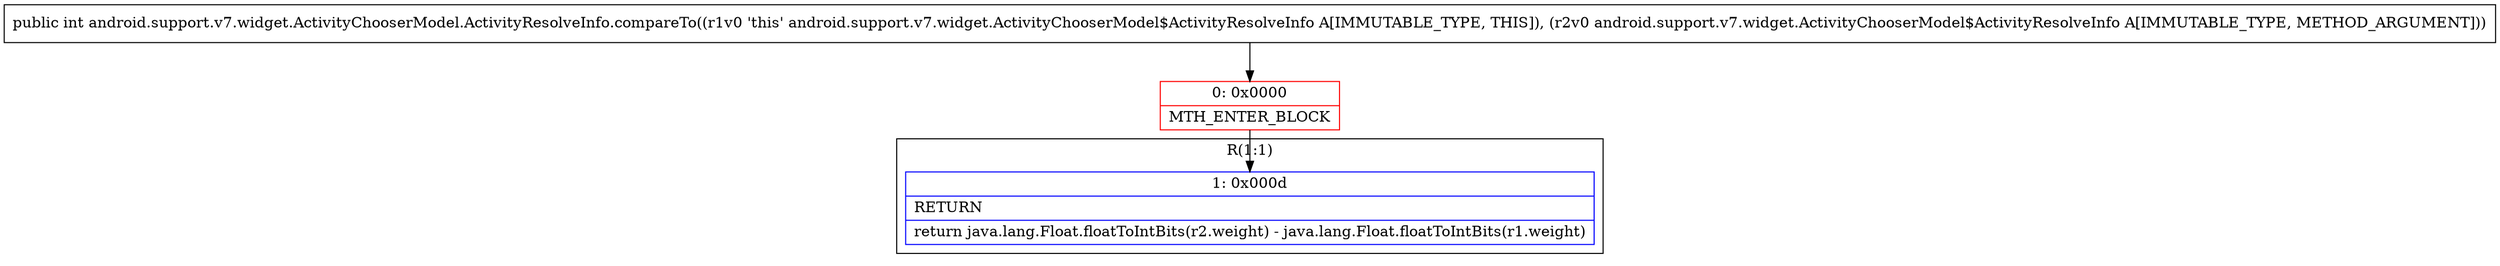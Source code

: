 digraph "CFG forandroid.support.v7.widget.ActivityChooserModel.ActivityResolveInfo.compareTo(Landroid\/support\/v7\/widget\/ActivityChooserModel$ActivityResolveInfo;)I" {
subgraph cluster_Region_1130250774 {
label = "R(1:1)";
node [shape=record,color=blue];
Node_1 [shape=record,label="{1\:\ 0x000d|RETURN\l|return java.lang.Float.floatToIntBits(r2.weight) \- java.lang.Float.floatToIntBits(r1.weight)\l}"];
}
Node_0 [shape=record,color=red,label="{0\:\ 0x0000|MTH_ENTER_BLOCK\l}"];
MethodNode[shape=record,label="{public int android.support.v7.widget.ActivityChooserModel.ActivityResolveInfo.compareTo((r1v0 'this' android.support.v7.widget.ActivityChooserModel$ActivityResolveInfo A[IMMUTABLE_TYPE, THIS]), (r2v0 android.support.v7.widget.ActivityChooserModel$ActivityResolveInfo A[IMMUTABLE_TYPE, METHOD_ARGUMENT])) }"];
MethodNode -> Node_0;
Node_0 -> Node_1;
}

